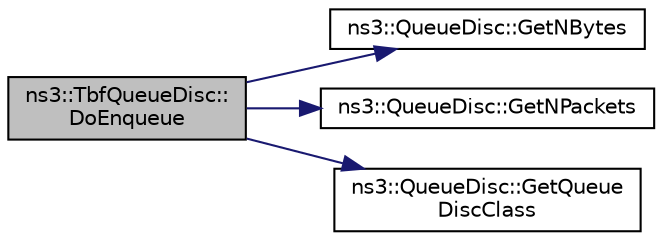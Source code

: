 digraph "ns3::TbfQueueDisc::DoEnqueue"
{
 // LATEX_PDF_SIZE
  edge [fontname="Helvetica",fontsize="10",labelfontname="Helvetica",labelfontsize="10"];
  node [fontname="Helvetica",fontsize="10",shape=record];
  rankdir="LR";
  Node1 [label="ns3::TbfQueueDisc::\lDoEnqueue",height=0.2,width=0.4,color="black", fillcolor="grey75", style="filled", fontcolor="black",tooltip="This function actually enqueues a packet into the queue disc."];
  Node1 -> Node2 [color="midnightblue",fontsize="10",style="solid",fontname="Helvetica"];
  Node2 [label="ns3::QueueDisc::GetNBytes",height=0.2,width=0.4,color="black", fillcolor="white", style="filled",URL="$classns3_1_1_queue_disc.html#a232c18b392b0719d72705e904711e101",tooltip="Get the amount of bytes stored by the queue disc."];
  Node1 -> Node3 [color="midnightblue",fontsize="10",style="solid",fontname="Helvetica"];
  Node3 [label="ns3::QueueDisc::GetNPackets",height=0.2,width=0.4,color="black", fillcolor="white", style="filled",URL="$classns3_1_1_queue_disc.html#a9b5a4899a463e6a926b18c2bf7f71d00",tooltip="Get the number of packets stored by the queue disc."];
  Node1 -> Node4 [color="midnightblue",fontsize="10",style="solid",fontname="Helvetica"];
  Node4 [label="ns3::QueueDisc::GetQueue\lDiscClass",height=0.2,width=0.4,color="black", fillcolor="white", style="filled",URL="$classns3_1_1_queue_disc.html#aa41e320ffec30464ab594f5f8cc21780",tooltip="Get the i-th queue disc class."];
}
